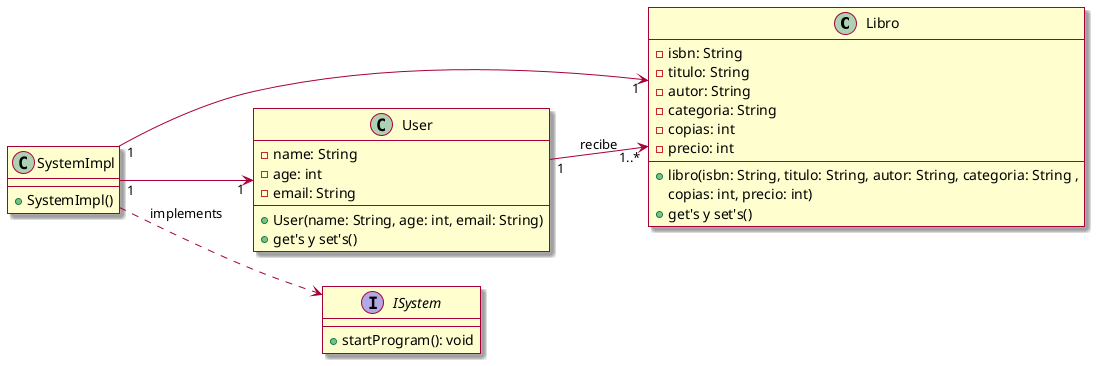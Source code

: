 @startuml
left to right direction
skin rose

class Libro{
-isbn: String
-titulo: String
-autor: String
-categoria: String
-copias: int
-precio: int
+libro(isbn: String, titulo: String, autor: String, categoria: String ,
copias: int, precio: int)
+get's y set's()
}

class User{
-name: String
-age: int
-email: String

+User(name: String, age: int, email: String)
+get's y set's()
}


class SystemImpl{
+SystemImpl()

}

Interface ISystem{
+startProgram(): void

}

User"1" --> "1..*"Libro: recibe
SystemImpl"1"-->"1"User
SystemImpl"1"-->"1"Libro
SystemImpl ..> ISystem: implements


@enduml